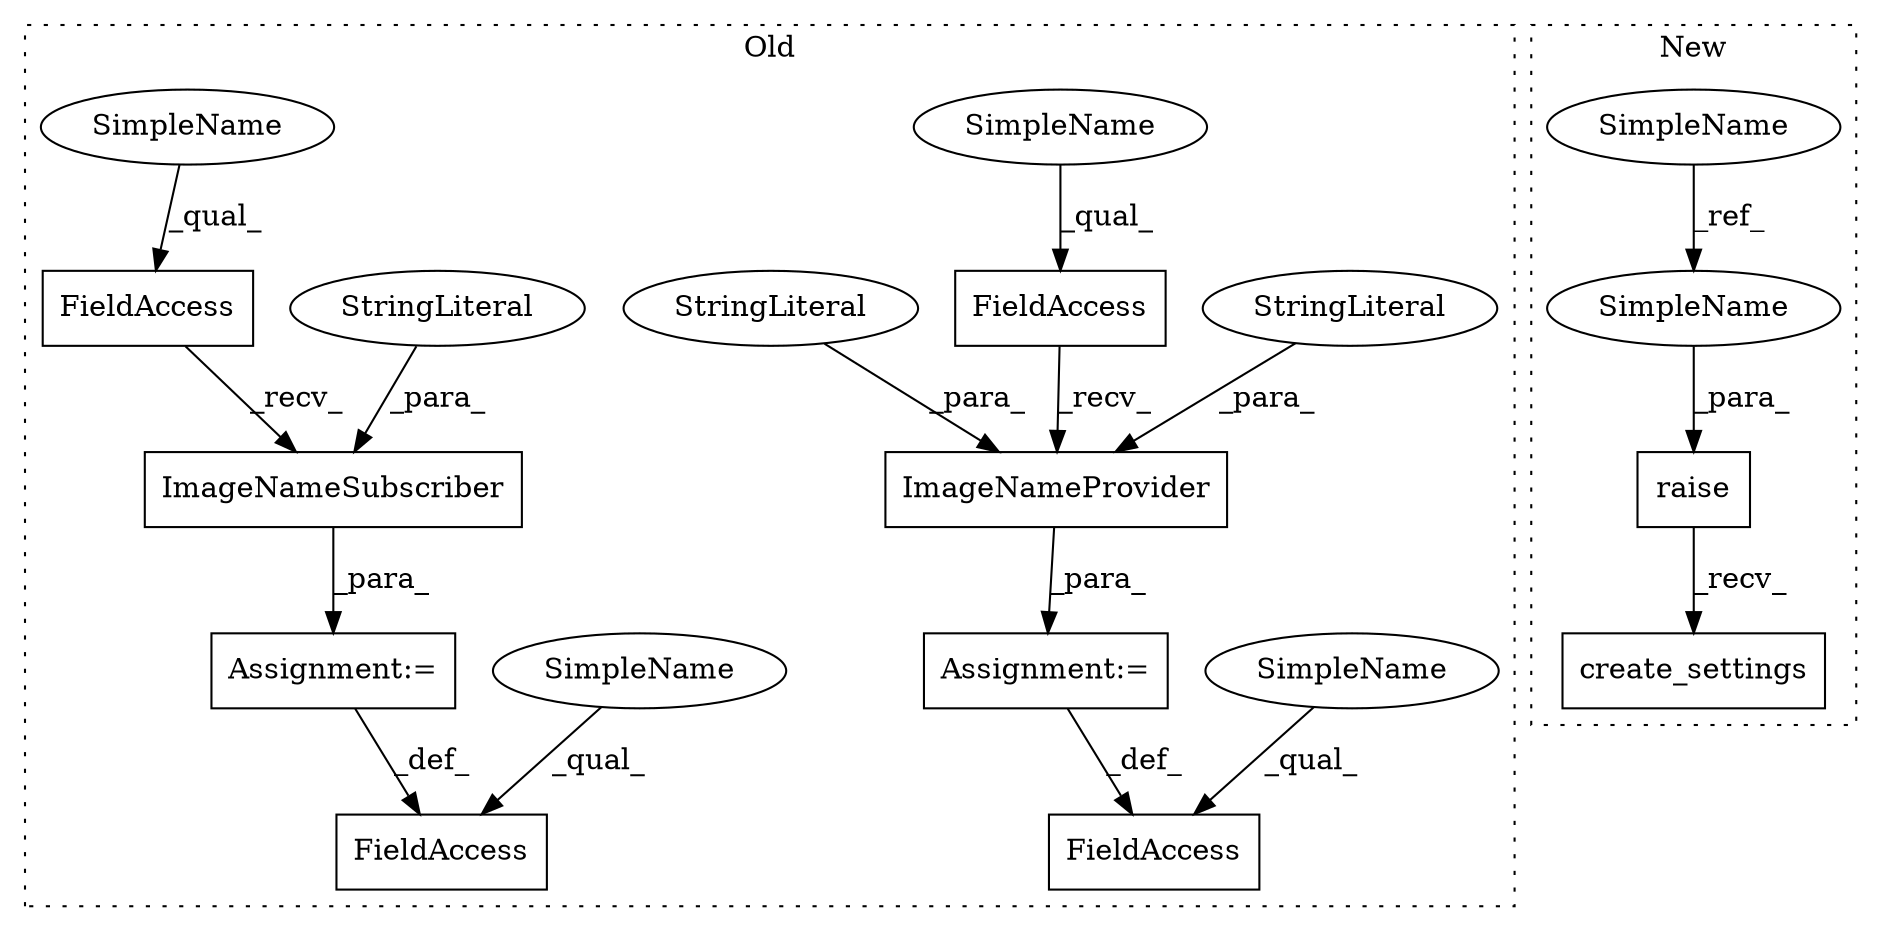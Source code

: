 digraph G {
subgraph cluster0 {
1 [label="ImageNameProvider" a="32" s="495,539" l="18,1" shape="box"];
3 [label="FieldAccess" a="22" s="474" l="20" shape="box"];
4 [label="FieldAccess" a="22" s="462" l="11" shape="box"];
6 [label="FieldAccess" a="22" s="395" l="11" shape="box"];
8 [label="ImageNameSubscriber" a="32" s="428,455" l="20,1" shape="box"];
9 [label="FieldAccess" a="22" s="407" l="20" shape="box"];
10 [label="StringLiteral" a="45" s="513" l="8" shape="ellipse"];
11 [label="StringLiteral" a="45" s="522" l="17" shape="ellipse"];
12 [label="Assignment:=" a="7" s="406" l="1" shape="box"];
13 [label="Assignment:=" a="7" s="473" l="1" shape="box"];
14 [label="StringLiteral" a="45" s="448" l="7" shape="ellipse"];
16 [label="SimpleName" a="42" s="395" l="4" shape="ellipse"];
17 [label="SimpleName" a="42" s="462" l="4" shape="ellipse"];
18 [label="SimpleName" a="42" s="474" l="12" shape="ellipse"];
19 [label="SimpleName" a="42" s="407" l="12" shape="ellipse"];
label = "Old";
style="dotted";
}
subgraph cluster1 {
2 [label="raise" a="32" s="342,368" l="6,1" shape="box"];
5 [label="SimpleName" a="42" s="306" l="4" shape="ellipse"];
7 [label="create_settings" a="32" s="370" l="17" shape="box"];
15 [label="SimpleName" a="42" s="364" l="4" shape="ellipse"];
label = "New";
style="dotted";
}
1 -> 13 [label="_para_"];
2 -> 7 [label="_recv_"];
3 -> 1 [label="_recv_"];
5 -> 15 [label="_ref_"];
8 -> 12 [label="_para_"];
9 -> 8 [label="_recv_"];
10 -> 1 [label="_para_"];
11 -> 1 [label="_para_"];
12 -> 6 [label="_def_"];
13 -> 4 [label="_def_"];
14 -> 8 [label="_para_"];
15 -> 2 [label="_para_"];
16 -> 6 [label="_qual_"];
17 -> 4 [label="_qual_"];
18 -> 3 [label="_qual_"];
19 -> 9 [label="_qual_"];
}